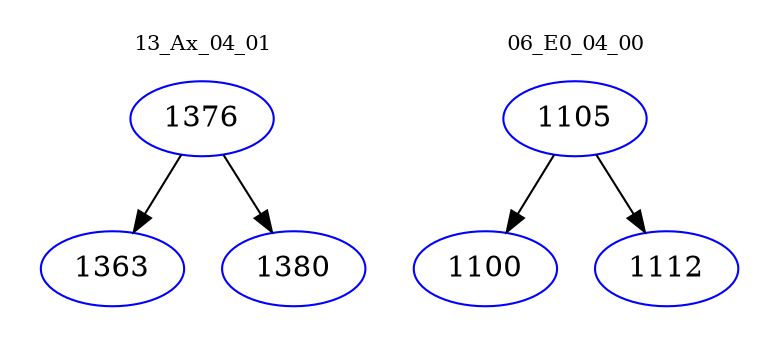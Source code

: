 digraph{
subgraph cluster_0 {
color = white
label = "13_Ax_04_01";
fontsize=10;
T0_1376 [label="1376", color="blue"]
T0_1376 -> T0_1363 [color="black"]
T0_1363 [label="1363", color="blue"]
T0_1376 -> T0_1380 [color="black"]
T0_1380 [label="1380", color="blue"]
}
subgraph cluster_1 {
color = white
label = "06_E0_04_00";
fontsize=10;
T1_1105 [label="1105", color="blue"]
T1_1105 -> T1_1100 [color="black"]
T1_1100 [label="1100", color="blue"]
T1_1105 -> T1_1112 [color="black"]
T1_1112 [label="1112", color="blue"]
}
}
